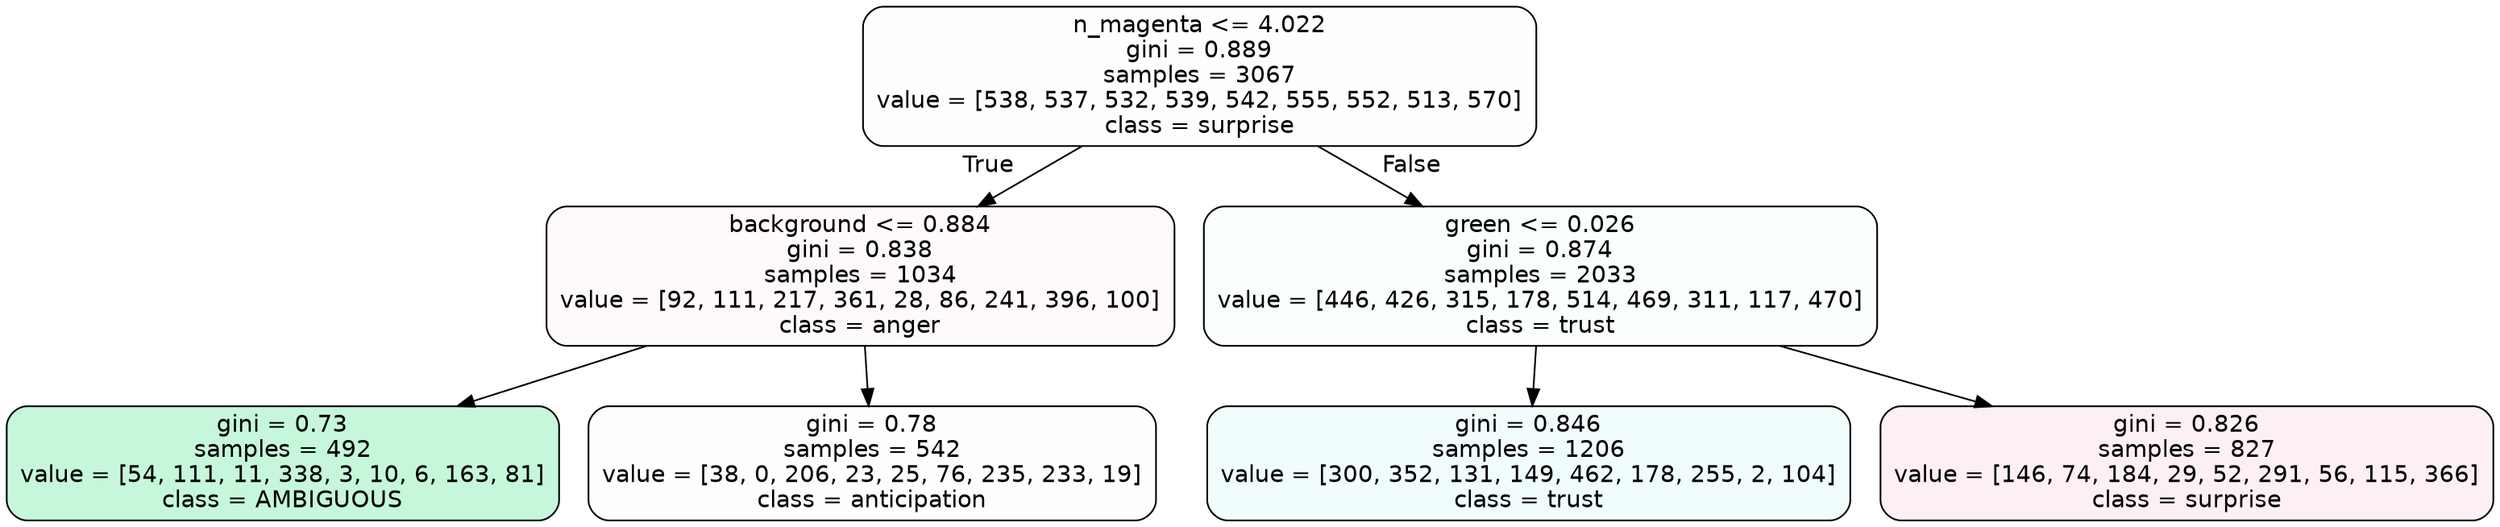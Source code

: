digraph Tree {
node [shape=box, style="filled, rounded", color="black", fontname=helvetica] ;
edge [fontname=helvetica] ;
0 [label="n_magenta <= 4.022\ngini = 0.889\nsamples = 3067\nvalue = [538, 537, 532, 539, 542, 555, 552, 513, 570]\nclass = surprise", fillcolor="#e5396401"] ;
1 [label="background <= 0.884\ngini = 0.838\nsamples = 1034\nvalue = [92, 111, 217, 361, 28, 86, 241, 396, 100]\nclass = anger", fillcolor="#e539d707"] ;
0 -> 1 [labeldistance=2.5, labelangle=45, headlabel="True"] ;
2 [label="gini = 0.73\nsamples = 492\nvalue = [54, 111, 11, 338, 3, 10, 6, 163, 81]\nclass = AMBIGUOUS", fillcolor="#39e58149"] ;
1 -> 2 ;
3 [label="gini = 0.78\nsamples = 542\nvalue = [38, 0, 206, 23, 25, 76, 235, 233, 19]\nclass = anticipation", fillcolor="#8139e501"] ;
1 -> 3 ;
4 [label="green <= 0.026\ngini = 0.874\nsamples = 2033\nvalue = [446, 426, 315, 178, 514, 469, 311, 117, 470]\nclass = trust", fillcolor="#39d7e504"] ;
0 -> 4 [labeldistance=2.5, labelangle=-45, headlabel="False"] ;
5 [label="gini = 0.846\nsamples = 1206\nvalue = [300, 352, 131, 149, 462, 178, 255, 2, 104]\nclass = trust", fillcolor="#39d7e512"] ;
4 -> 5 ;
6 [label="gini = 0.826\nsamples = 827\nvalue = [146, 74, 184, 29, 52, 291, 56, 115, 366]\nclass = surprise", fillcolor="#e5396413"] ;
4 -> 6 ;
}